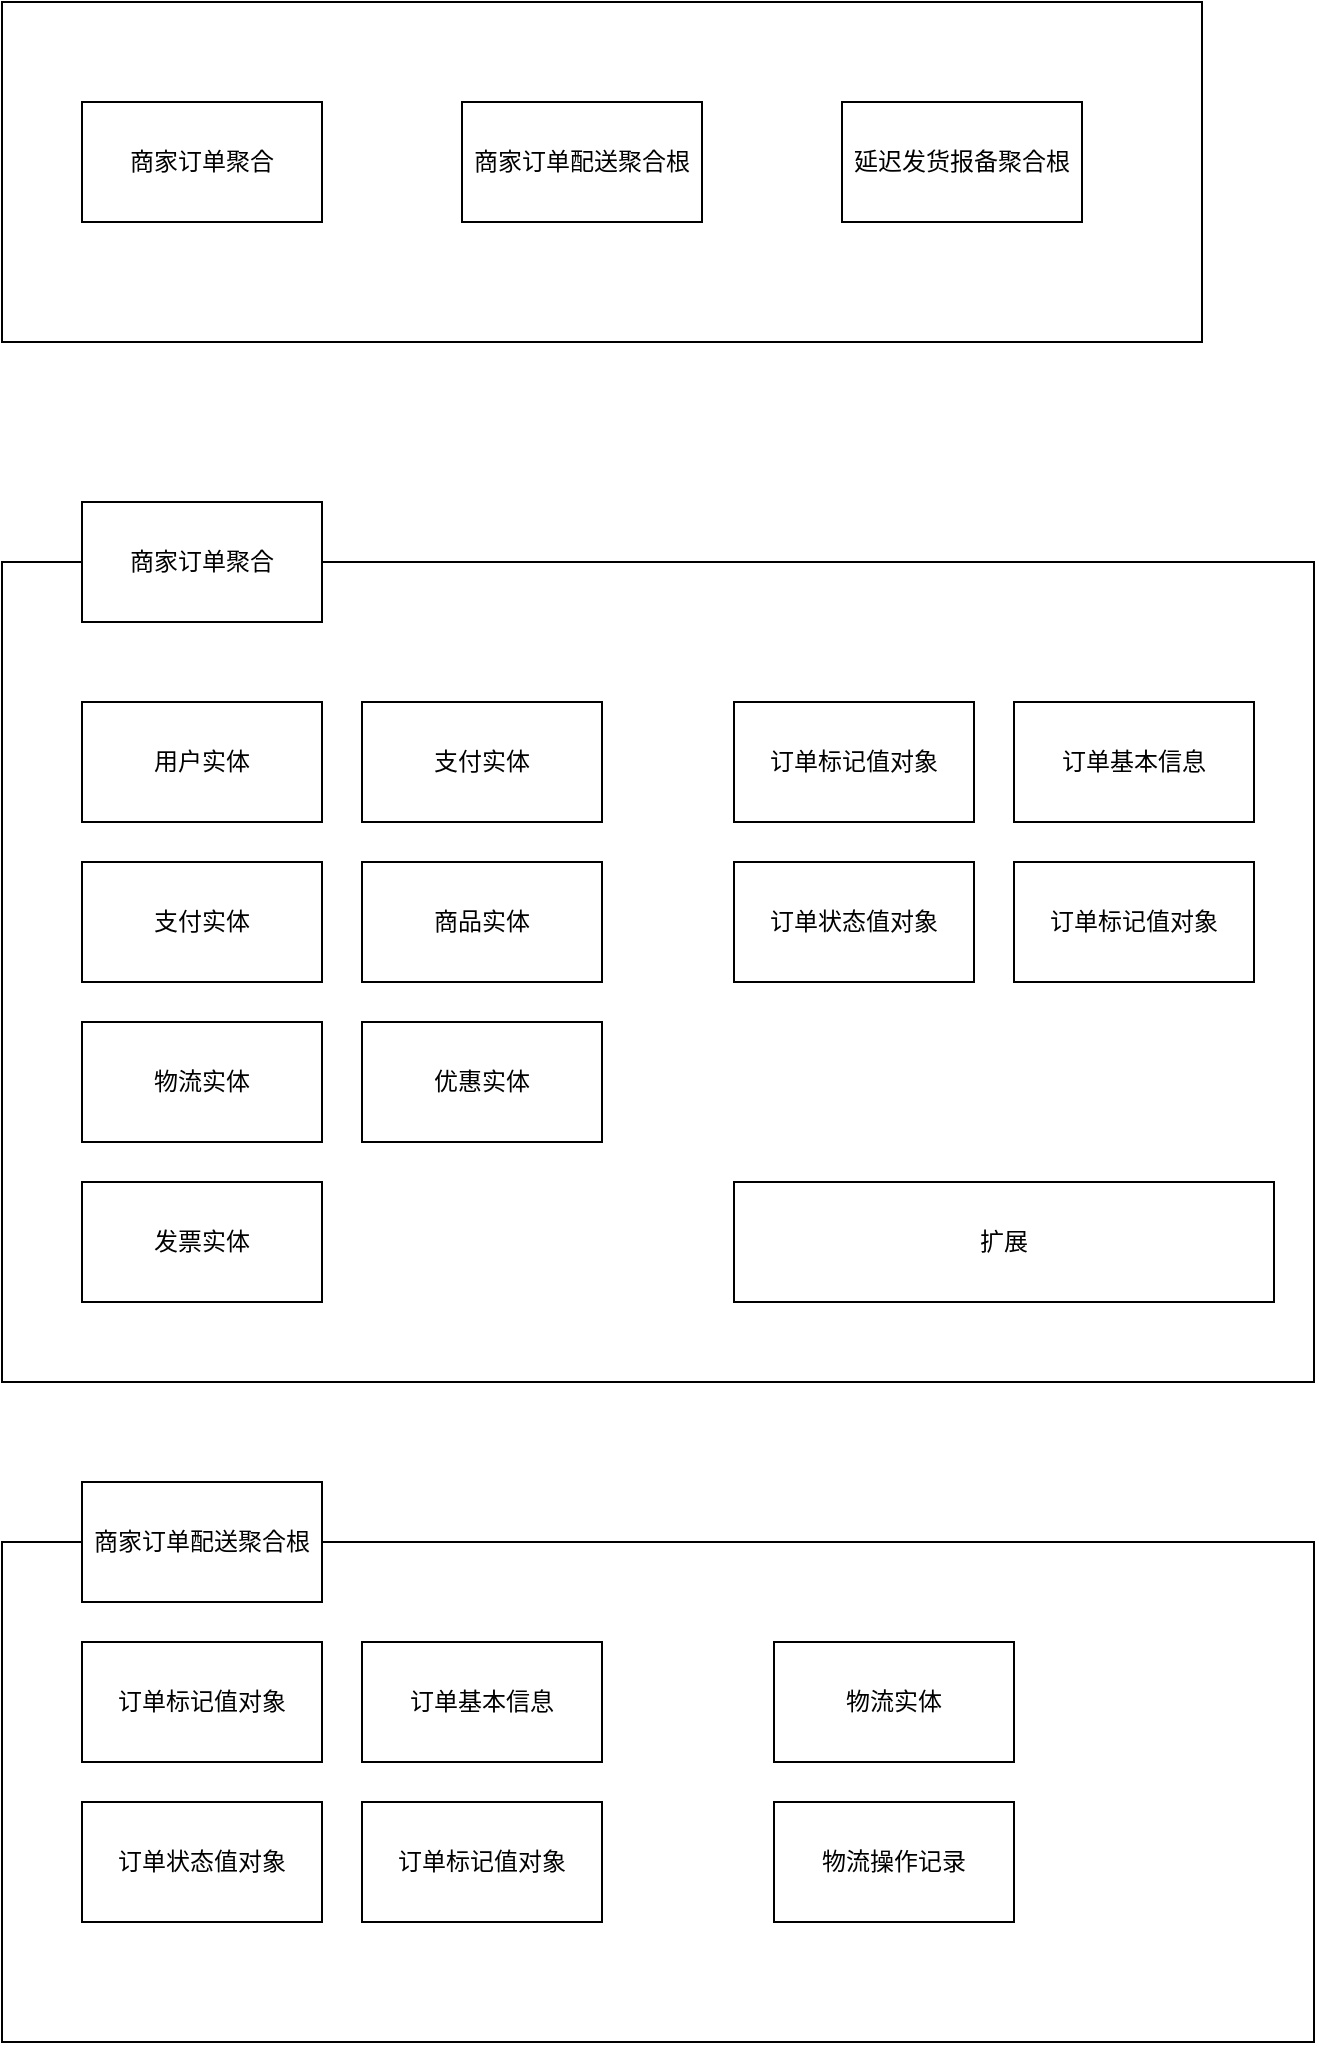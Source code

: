 <mxfile version="13.6.2" type="github"><diagram id="H6s3Tl0FTAhiOTKy1g1L" name="Page-1"><mxGraphModel dx="946" dy="484" grid="1" gridSize="10" guides="1" tooltips="1" connect="1" arrows="1" fold="1" page="1" pageScale="1" pageWidth="827" pageHeight="1169" math="0" shadow="0"><root><mxCell id="0"/><mxCell id="1" parent="0"/><mxCell id="YZ51x3Q4HNZV_2O7lTAZ-1" value="" style="rounded=0;whiteSpace=wrap;html=1;" vertex="1" parent="1"><mxGeometry x="114" y="70" width="600" height="170" as="geometry"/></mxCell><mxCell id="YZ51x3Q4HNZV_2O7lTAZ-2" value="商家订单聚合" style="rounded=0;whiteSpace=wrap;html=1;" vertex="1" parent="1"><mxGeometry x="154" y="120" width="120" height="60" as="geometry"/></mxCell><mxCell id="YZ51x3Q4HNZV_2O7lTAZ-7" value="商家订单配送聚合根" style="rounded=0;whiteSpace=wrap;html=1;" vertex="1" parent="1"><mxGeometry x="344" y="120" width="120" height="60" as="geometry"/></mxCell><mxCell id="YZ51x3Q4HNZV_2O7lTAZ-8" value="延迟发货报备聚合根" style="rounded=0;whiteSpace=wrap;html=1;" vertex="1" parent="1"><mxGeometry x="534" y="120" width="120" height="60" as="geometry"/></mxCell><mxCell id="YZ51x3Q4HNZV_2O7lTAZ-9" value="" style="rounded=0;whiteSpace=wrap;html=1;" vertex="1" parent="1"><mxGeometry x="114" y="350" width="656" height="410" as="geometry"/></mxCell><mxCell id="YZ51x3Q4HNZV_2O7lTAZ-10" value="商家订单聚合" style="rounded=0;whiteSpace=wrap;html=1;" vertex="1" parent="1"><mxGeometry x="154" y="320" width="120" height="60" as="geometry"/></mxCell><mxCell id="YZ51x3Q4HNZV_2O7lTAZ-11" value="用户实体" style="rounded=0;whiteSpace=wrap;html=1;" vertex="1" parent="1"><mxGeometry x="154" y="420" width="120" height="60" as="geometry"/></mxCell><mxCell id="YZ51x3Q4HNZV_2O7lTAZ-12" value="支付实体" style="rounded=0;whiteSpace=wrap;html=1;" vertex="1" parent="1"><mxGeometry x="294" y="420" width="120" height="60" as="geometry"/></mxCell><mxCell id="YZ51x3Q4HNZV_2O7lTAZ-13" value="支付实体" style="rounded=0;whiteSpace=wrap;html=1;" vertex="1" parent="1"><mxGeometry x="154" y="500" width="120" height="60" as="geometry"/></mxCell><mxCell id="YZ51x3Q4HNZV_2O7lTAZ-14" value="订单标记值对象" style="rounded=0;whiteSpace=wrap;html=1;" vertex="1" parent="1"><mxGeometry x="480" y="420" width="120" height="60" as="geometry"/></mxCell><mxCell id="YZ51x3Q4HNZV_2O7lTAZ-15" value="订单基本信息" style="rounded=0;whiteSpace=wrap;html=1;" vertex="1" parent="1"><mxGeometry x="620" y="420" width="120" height="60" as="geometry"/></mxCell><mxCell id="YZ51x3Q4HNZV_2O7lTAZ-16" value="订单状态值对象" style="rounded=0;whiteSpace=wrap;html=1;" vertex="1" parent="1"><mxGeometry x="480" y="500" width="120" height="60" as="geometry"/></mxCell><mxCell id="YZ51x3Q4HNZV_2O7lTAZ-17" value="订单标记值对象" style="rounded=0;whiteSpace=wrap;html=1;" vertex="1" parent="1"><mxGeometry x="620" y="500" width="120" height="60" as="geometry"/></mxCell><mxCell id="YZ51x3Q4HNZV_2O7lTAZ-18" value="商品实体" style="rounded=0;whiteSpace=wrap;html=1;" vertex="1" parent="1"><mxGeometry x="294" y="500" width="120" height="60" as="geometry"/></mxCell><mxCell id="YZ51x3Q4HNZV_2O7lTAZ-19" value="物流实体" style="rounded=0;whiteSpace=wrap;html=1;" vertex="1" parent="1"><mxGeometry x="154" y="580" width="120" height="60" as="geometry"/></mxCell><mxCell id="YZ51x3Q4HNZV_2O7lTAZ-20" value="优惠实体" style="rounded=0;whiteSpace=wrap;html=1;" vertex="1" parent="1"><mxGeometry x="294" y="580" width="120" height="60" as="geometry"/></mxCell><mxCell id="YZ51x3Q4HNZV_2O7lTAZ-21" value="发票实体" style="rounded=0;whiteSpace=wrap;html=1;" vertex="1" parent="1"><mxGeometry x="154" y="660" width="120" height="60" as="geometry"/></mxCell><mxCell id="YZ51x3Q4HNZV_2O7lTAZ-22" value="扩展" style="rounded=0;whiteSpace=wrap;html=1;" vertex="1" parent="1"><mxGeometry x="480" y="660" width="270" height="60" as="geometry"/></mxCell><mxCell id="YZ51x3Q4HNZV_2O7lTAZ-23" value="" style="rounded=0;whiteSpace=wrap;html=1;" vertex="1" parent="1"><mxGeometry x="114" y="840" width="656" height="250" as="geometry"/></mxCell><mxCell id="YZ51x3Q4HNZV_2O7lTAZ-24" value="商家订单配送聚合根" style="rounded=0;whiteSpace=wrap;html=1;" vertex="1" parent="1"><mxGeometry x="154" y="810" width="120" height="60" as="geometry"/></mxCell><mxCell id="YZ51x3Q4HNZV_2O7lTAZ-37" value="订单标记值对象" style="rounded=0;whiteSpace=wrap;html=1;" vertex="1" parent="1"><mxGeometry x="154" y="890" width="120" height="60" as="geometry"/></mxCell><mxCell id="YZ51x3Q4HNZV_2O7lTAZ-38" value="订单基本信息" style="rounded=0;whiteSpace=wrap;html=1;" vertex="1" parent="1"><mxGeometry x="294" y="890" width="120" height="60" as="geometry"/></mxCell><mxCell id="YZ51x3Q4HNZV_2O7lTAZ-39" value="订单状态值对象" style="rounded=0;whiteSpace=wrap;html=1;" vertex="1" parent="1"><mxGeometry x="154" y="970" width="120" height="60" as="geometry"/></mxCell><mxCell id="YZ51x3Q4HNZV_2O7lTAZ-40" value="订单标记值对象" style="rounded=0;whiteSpace=wrap;html=1;" vertex="1" parent="1"><mxGeometry x="294" y="970" width="120" height="60" as="geometry"/></mxCell><mxCell id="YZ51x3Q4HNZV_2O7lTAZ-41" value="物流实体" style="rounded=0;whiteSpace=wrap;html=1;" vertex="1" parent="1"><mxGeometry x="500" y="890" width="120" height="60" as="geometry"/></mxCell><mxCell id="YZ51x3Q4HNZV_2O7lTAZ-42" value="物流操作记录" style="rounded=0;whiteSpace=wrap;html=1;" vertex="1" parent="1"><mxGeometry x="500" y="970" width="120" height="60" as="geometry"/></mxCell></root></mxGraphModel></diagram></mxfile>